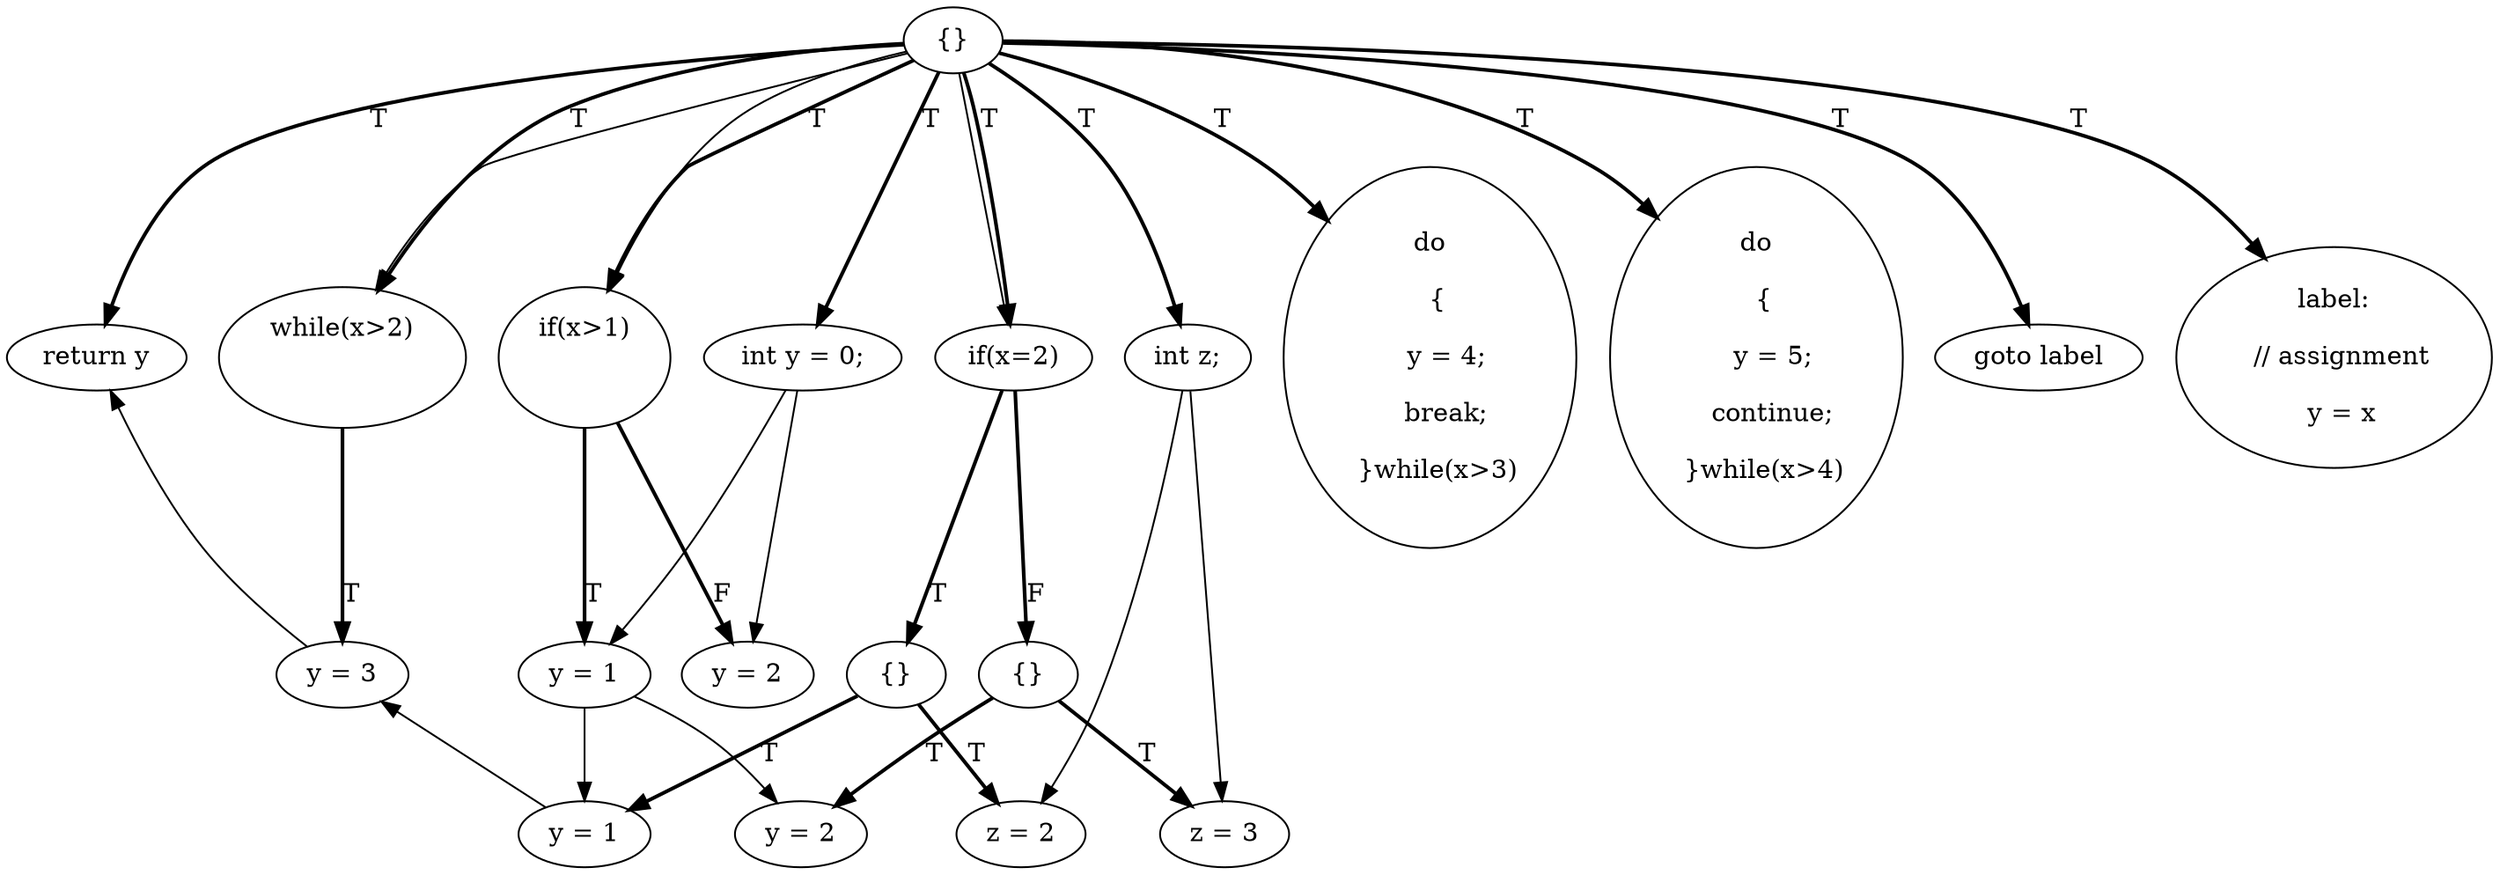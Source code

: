 digraph {
rankdir=TD;
3[label="{}"]; 
3 -> 9[label="T",style=bold];
9[label="int y = 0;"];
9 -> 2;
9 -> 1;
3 -> 10[label="T",style=bold];
10[label="int z;"];
10 -> 17;
10 -> 19;
3 -> 0[label="T",style=bold];
0[label="if(x>1)
    "]; 
0 -> 1[label="T",style=bold];
1[label="y = 1"];
1 -> 16;
1 -> 18;
0 -> 2[label="F",style=bold];
2[label="y = 2"];
3 -> 4[label="T",style=bold];
4[label="if(x=2)"]; 
4 -> 5[label="T",style=bold];
5[label="{}"]; 
5 -> 16[label="T",style=bold];
16[label="y = 1"];
16 -> 8;
5 -> 17[label="T",style=bold];
17[label="z = 2"];
4 -> 6[label="F",style=bold];
6[label="{}"]; 
6 -> 18[label="T",style=bold];
18[label="y = 2"];
6 -> 19[label="T",style=bold];
19[label="z = 3"];
3 -> 7[label="T",style=bold];
7[label="while(x>2)
    "]; 
7 -> 8[label="T",style=bold];
8[label="y = 3"];
8 -> 15;
3 -> 11[label="T",style=bold];
11[label="do
  {
    y = 4;
    break;
  }while(x>3)"];
3 -> 12[label="T",style=bold];
12[label="do
  {
    y = 5;
    continue;
  }while(x>4)"];
3 -> 13[label="T",style=bold];
13[label="goto label"];
3 -> 14[label="T",style=bold];
14[label="label:
  // assignment
  y = x"];
3 -> 15[label="T",style=bold];
15[label="return y"];
3 -> 0;
3 -> 4;
3 -> 7;
{ rank=same 9 10 0 4 7 11 12 13 14 15 }{ rank=same 1 2 5 6 8 }{ rank=same 16 17 18 19 }
}